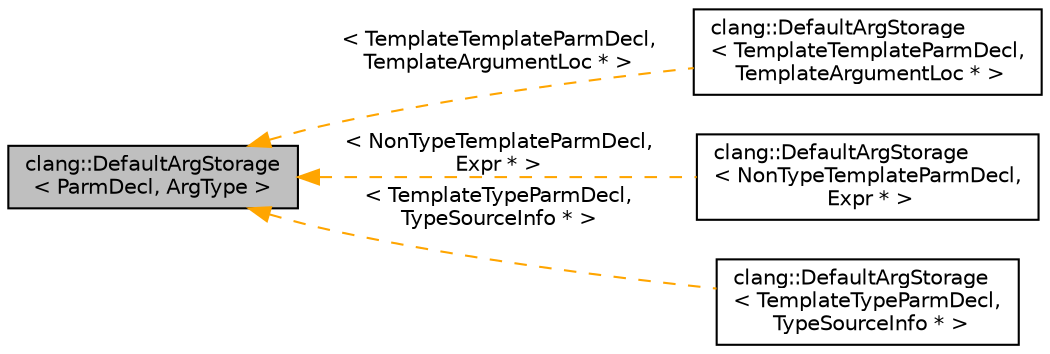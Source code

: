 digraph "clang::DefaultArgStorage&lt; ParmDecl, ArgType &gt;"
{
 // LATEX_PDF_SIZE
  bgcolor="transparent";
  edge [fontname="Helvetica",fontsize="10",labelfontname="Helvetica",labelfontsize="10"];
  node [fontname="Helvetica",fontsize="10",shape=record];
  rankdir="LR";
  Node1 [label="clang::DefaultArgStorage\l\< ParmDecl, ArgType \>",height=0.2,width=0.4,color="black", fillcolor="grey75", style="filled", fontcolor="black",tooltip="Storage for a default argument."];
  Node1 -> Node2 [dir="back",color="orange",fontsize="10",style="dashed",label=" \< TemplateTemplateParmDecl,\l TemplateArgumentLoc * \>" ,fontname="Helvetica"];
  Node2 [label="clang::DefaultArgStorage\l\< TemplateTemplateParmDecl,\l TemplateArgumentLoc * \>",height=0.2,width=0.4,color="black",URL="$classclang_1_1DefaultArgStorage.html",tooltip=" "];
  Node1 -> Node3 [dir="back",color="orange",fontsize="10",style="dashed",label=" \< NonTypeTemplateParmDecl,\l Expr * \>" ,fontname="Helvetica"];
  Node3 [label="clang::DefaultArgStorage\l\< NonTypeTemplateParmDecl,\l Expr * \>",height=0.2,width=0.4,color="black",URL="$classclang_1_1DefaultArgStorage.html",tooltip=" "];
  Node1 -> Node4 [dir="back",color="orange",fontsize="10",style="dashed",label=" \< TemplateTypeParmDecl,\l TypeSourceInfo * \>" ,fontname="Helvetica"];
  Node4 [label="clang::DefaultArgStorage\l\< TemplateTypeParmDecl,\l TypeSourceInfo * \>",height=0.2,width=0.4,color="black",URL="$classclang_1_1DefaultArgStorage.html",tooltip=" "];
}
